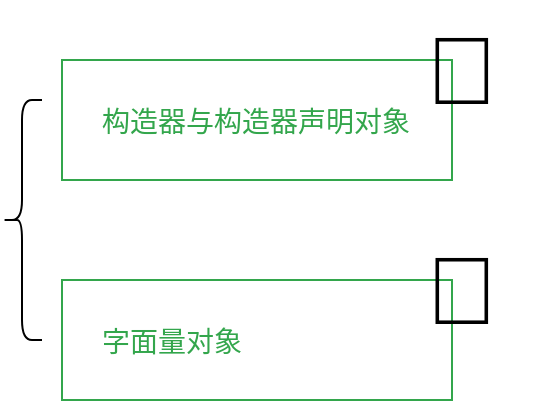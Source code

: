 <mxfile>
    <diagram id="9Gkl-Su-K846KdnqOEIR" name="Page-1">
        <mxGraphModel dx="456" dy="727" grid="1" gridSize="10" guides="1" tooltips="1" connect="1" arrows="1" fold="1" page="1" pageScale="1" pageWidth="827" pageHeight="1169" math="0" shadow="0">
            <root>
                <mxCell id="0"/>
                <mxCell id="1" parent="0"/>
                <UserObject label="构造器与构造器声明对象" id="6">
                    <mxCell style="whiteSpace=wrap;html=1;fontSize=14;align=left;verticalAlign=bottom;fillColor=#ffffff;strokeColor=#33A64C;fontColor=#33A64C;shadow=0;dashed=0;spacing=20;spacingBottom=0;" parent="1" vertex="1">
                        <mxGeometry x="490" y="340" width="195" height="60" as="geometry"/>
                    </mxCell>
                </UserObject>
                <UserObject label="字面量对象" id="8">
                    <mxCell style="whiteSpace=wrap;html=1;fontSize=14;align=left;verticalAlign=bottom;fillColor=#ffffff;strokeColor=#33A64C;fontColor=#33A64C;shadow=0;dashed=0;spacing=20;spacingBottom=0;" parent="1" vertex="1">
                        <mxGeometry x="490" y="450" width="195" height="60" as="geometry"/>
                    </mxCell>
                </UserObject>
                <mxCell id="10" value="" style="shape=curlyBracket;whiteSpace=wrap;html=1;rounded=1;labelPosition=left;verticalLabelPosition=middle;align=right;verticalAlign=middle;" parent="1" vertex="1">
                    <mxGeometry x="460" y="360" width="20" height="120" as="geometry"/>
                </mxCell>
                <UserObject label="&lt;font style=&quot;&quot;&gt;&lt;span style=&quot;background-color: initial;&quot;&gt;&lt;font style=&quot;font-size: 48px;&quot;&gt;🔗&lt;/font&gt;&lt;/span&gt;&lt;br&gt;&lt;/font&gt;" link="https://github.com/zack-xy/knownNet/blob/main/Books/JavaScript%E8%AF%AD%E8%A8%80%E7%B2%BE%E9%AB%93%E4%B8%8E%E7%BC%96%E7%A8%8B%E5%AE%9E%E8%B7%B5/codes/%E6%9E%84%E9%80%A0%E5%99%A8%E4%B8%8E%E6%9E%84%E9%80%A0%E5%99%A8%E5%A3%B0%E6%98%8E%E5%AF%B9%E8%B1%A1.js" id="11">
                    <mxCell style="text;whiteSpace=wrap;html=1;" parent="1" vertex="1">
                        <mxGeometry x="670" y="310" width="60" height="60" as="geometry"/>
                    </mxCell>
                </UserObject>
                <UserObject label="&lt;font style=&quot;&quot;&gt;&lt;span style=&quot;background-color: initial;&quot;&gt;&lt;font style=&quot;font-size: 48px;&quot;&gt;🔗&lt;/font&gt;&lt;/span&gt;&lt;br&gt;&lt;/font&gt;" link="https://github.com/zack-xy/knownNet/blob/main/Books/JavaScript%E8%AF%AD%E8%A8%80%E7%B2%BE%E9%AB%93%E4%B8%8E%E7%BC%96%E7%A8%8B%E5%AE%9E%E8%B7%B5/codes/%E5%A3%B0%E6%98%8E%E5%AF%B9%E8%B1%A1%E5%AD%97%E9%9D%A2%E9%87%8F.js" id="14">
                    <mxCell style="text;whiteSpace=wrap;html=1;fontSize=48;" parent="1" vertex="1">
                        <mxGeometry x="670" y="420" width="60" height="60" as="geometry"/>
                    </mxCell>
                </UserObject>
            </root>
        </mxGraphModel>
    </diagram>
</mxfile>
